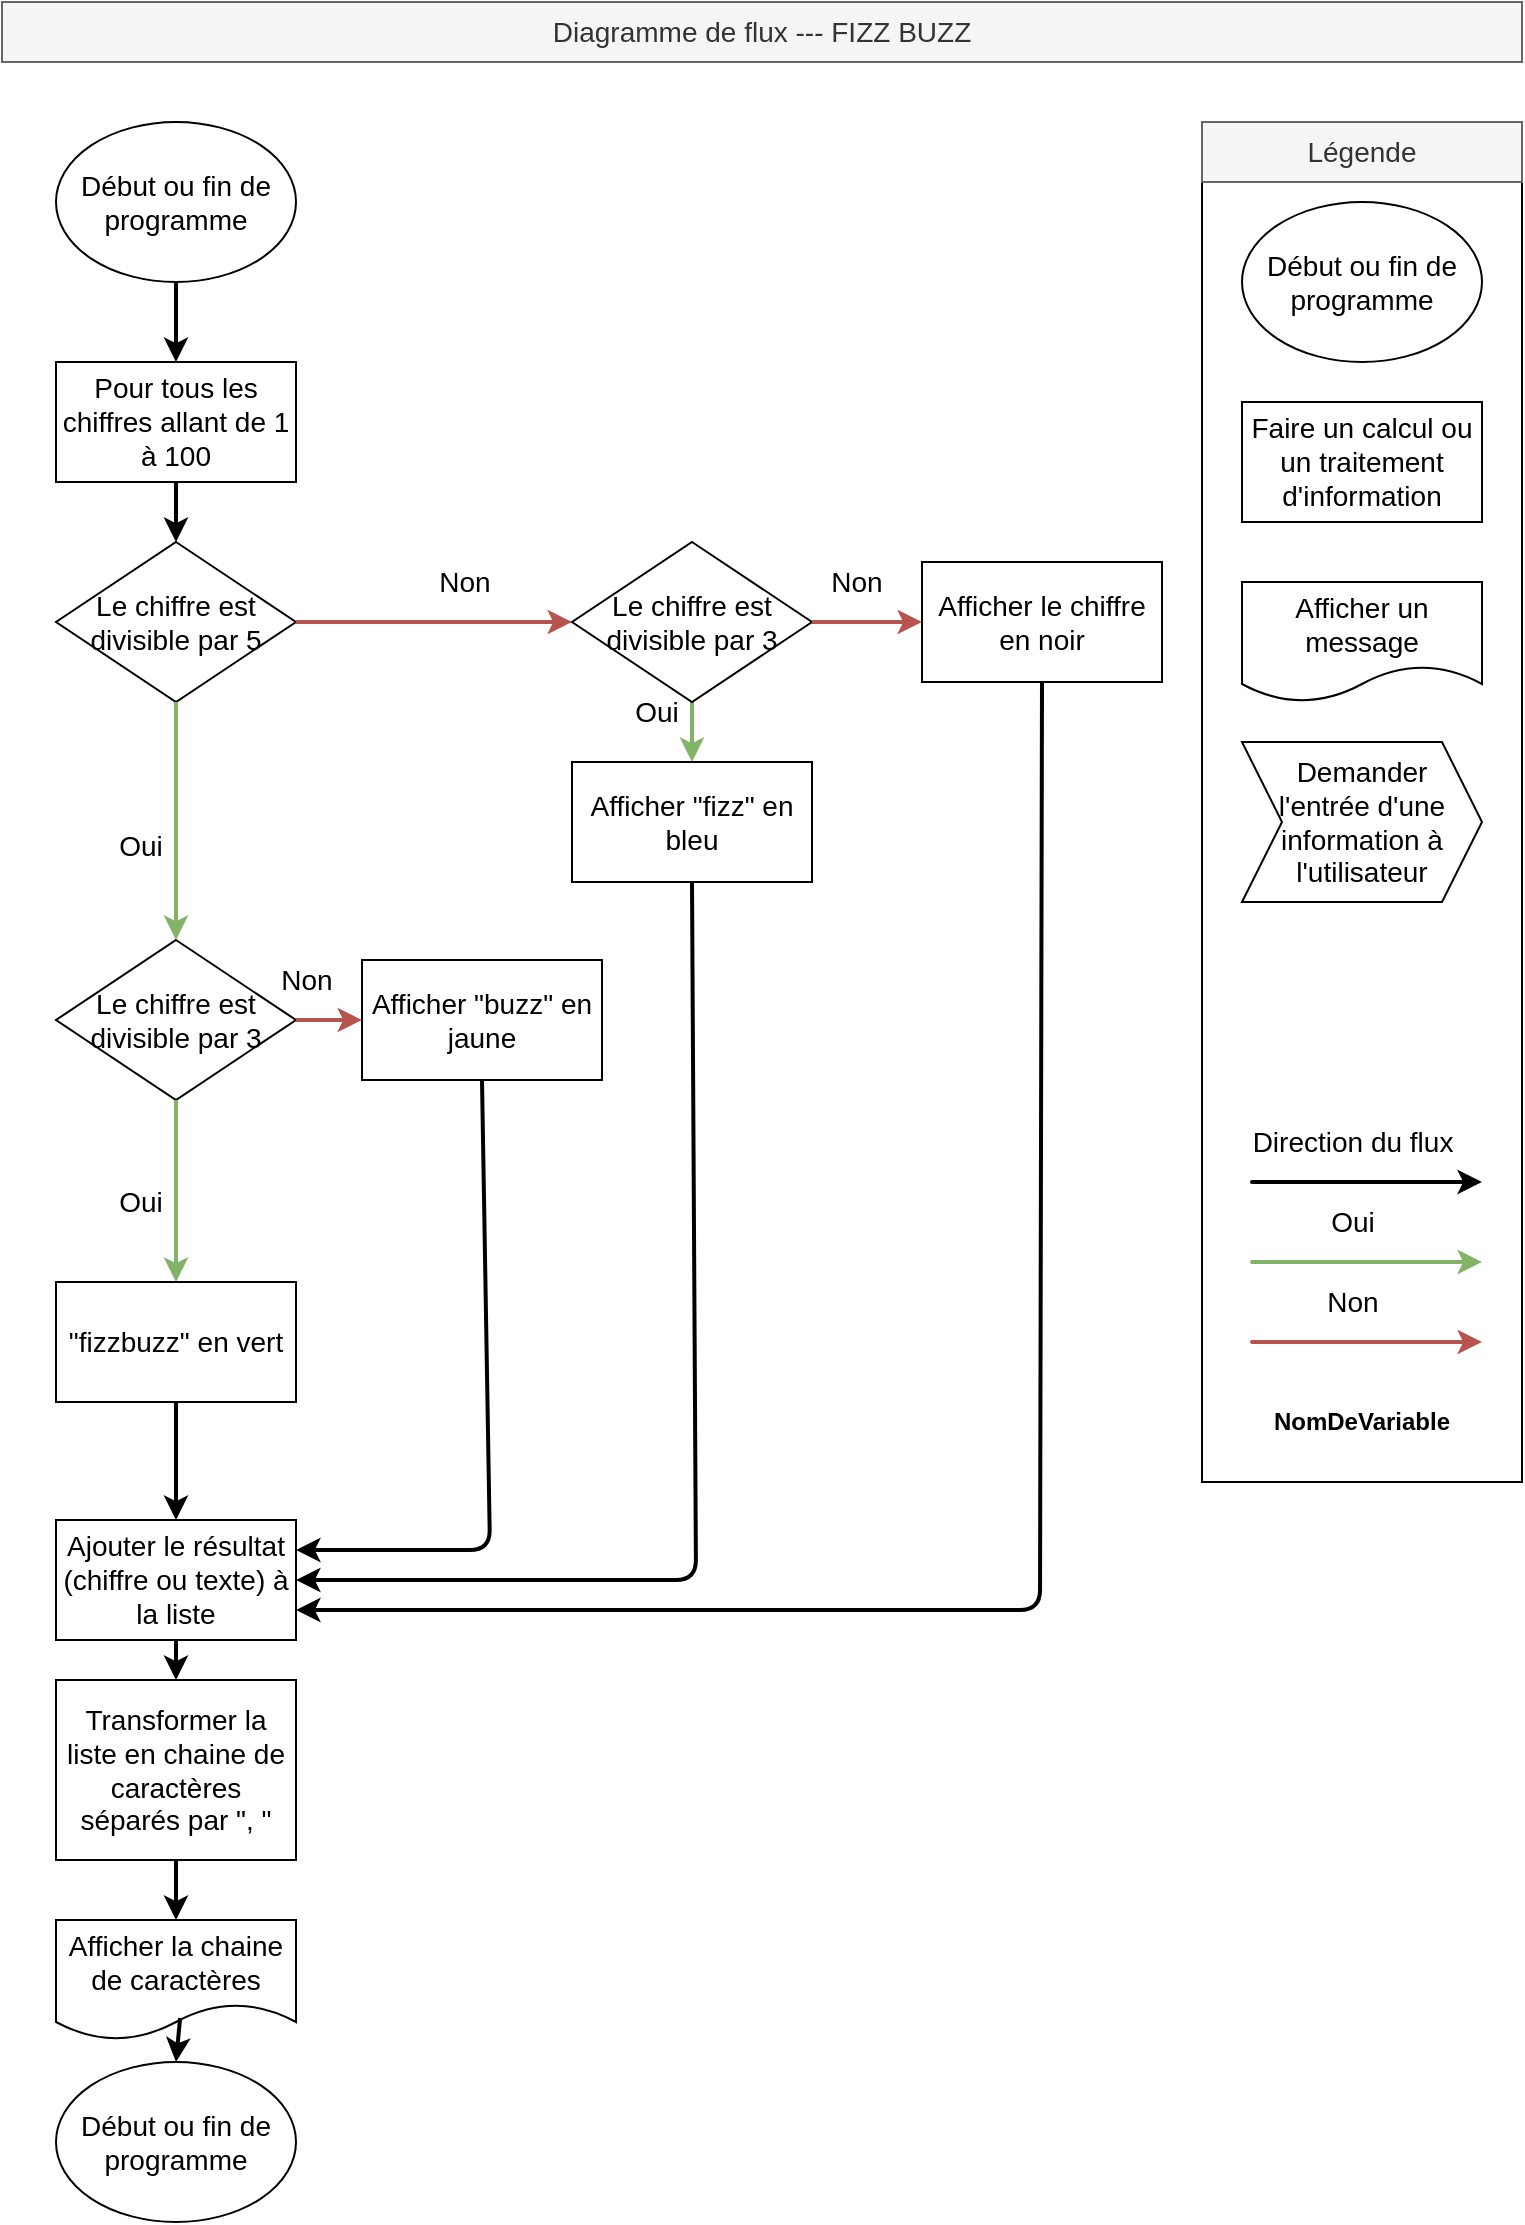 <mxfile version="13.6.5">
    <diagram id="yMDn3gZK7u8Tr68P5OTG" name="Page-1">
        <mxGraphModel dx="1122" dy="790" grid="1" gridSize="10" guides="1" tooltips="1" connect="1" arrows="1" fold="1" page="1" pageScale="1" pageWidth="827" pageHeight="1169" math="0" shadow="0">
            <root>
                <mxCell id="0"/>
                <mxCell id="1" parent="0"/>
                <mxCell id="Uj-P0ZPbIpnF5z45BxUF-1" value="Le chiffre est divisible par 5" style="rhombus;whiteSpace=wrap;html=1;fontSize=14;" parent="1" vertex="1">
                    <mxGeometry x="67" y="290" width="120" height="80" as="geometry"/>
                </mxCell>
                <mxCell id="Uj-P0ZPbIpnF5z45BxUF-2" value="Début ou fin de programme" style="ellipse;whiteSpace=wrap;html=1;fontSize=14;" parent="1" vertex="1">
                    <mxGeometry x="67" y="80" width="120" height="80" as="geometry"/>
                </mxCell>
                <mxCell id="Uj-P0ZPbIpnF5z45BxUF-3" value="Pour tous les chiffres allant de 1 à 100" style="rounded=0;whiteSpace=wrap;html=1;fontSize=14;" parent="1" vertex="1">
                    <mxGeometry x="67" y="200" width="120" height="60" as="geometry"/>
                </mxCell>
                <mxCell id="Uj-P0ZPbIpnF5z45BxUF-4" value="" style="endArrow=classic;html=1;fontSize=14;anchorPointDirection=0;strokeWidth=2;fillColor=#d5e8d4;strokeColor=#82b366;exitX=0.5;exitY=1;exitDx=0;exitDy=0;entryX=0.5;entryY=0;entryDx=0;entryDy=0;" parent="1" source="Uj-P0ZPbIpnF5z45BxUF-1" target="Uj-P0ZPbIpnF5z45BxUF-8" edge="1">
                    <mxGeometry width="50" height="50" relative="1" as="geometry">
                        <mxPoint x="227" y="410" as="sourcePoint"/>
                        <mxPoint x="127" y="450" as="targetPoint"/>
                        <Array as="points"/>
                    </mxGeometry>
                </mxCell>
                <mxCell id="Uj-P0ZPbIpnF5z45BxUF-5" value="Oui" style="edgeLabel;html=1;align=center;verticalAlign=middle;resizable=0;points=[];fontSize=14;" parent="Uj-P0ZPbIpnF5z45BxUF-4" vertex="1" connectable="0">
                    <mxGeometry x="0.5" y="2" relative="1" as="geometry">
                        <mxPoint x="-20" y="-18" as="offset"/>
                    </mxGeometry>
                </mxCell>
                <mxCell id="Uj-P0ZPbIpnF5z45BxUF-6" value="" style="endArrow=classic;html=1;fontSize=14;anchorPointDirection=0;strokeWidth=2;fillColor=#f8cecc;strokeColor=#b85450;exitX=1;exitY=0.5;exitDx=0;exitDy=0;entryX=0;entryY=0.5;entryDx=0;entryDy=0;" parent="1" source="Uj-P0ZPbIpnF5z45BxUF-1" target="Uj-P0ZPbIpnF5z45BxUF-16" edge="1">
                    <mxGeometry width="50" height="50" relative="1" as="geometry">
                        <mxPoint x="315" y="410" as="sourcePoint"/>
                        <mxPoint x="315" y="360" as="targetPoint"/>
                        <Array as="points"/>
                    </mxGeometry>
                </mxCell>
                <mxCell id="Uj-P0ZPbIpnF5z45BxUF-7" value="Non" style="edgeLabel;html=1;align=center;verticalAlign=middle;resizable=0;points=[];fontSize=14;" parent="Uj-P0ZPbIpnF5z45BxUF-6" vertex="1" connectable="0">
                    <mxGeometry x="0.5" y="2" relative="1" as="geometry">
                        <mxPoint x="-20" y="-18" as="offset"/>
                    </mxGeometry>
                </mxCell>
                <mxCell id="Uj-P0ZPbIpnF5z45BxUF-8" value="Le chiffre est divisible par 3" style="rhombus;whiteSpace=wrap;html=1;fontSize=14;" parent="1" vertex="1">
                    <mxGeometry x="67" y="489" width="120" height="80" as="geometry"/>
                </mxCell>
                <mxCell id="Uj-P0ZPbIpnF5z45BxUF-9" value="" style="endArrow=classic;html=1;fontSize=14;anchorPointDirection=0;strokeWidth=2;fillColor=#f8cecc;strokeColor=#b85450;exitX=1;exitY=0.5;exitDx=0;exitDy=0;entryX=0;entryY=0.5;entryDx=0;entryDy=0;" parent="1" source="Uj-P0ZPbIpnF5z45BxUF-8" target="Uj-P0ZPbIpnF5z45BxUF-53" edge="1">
                    <mxGeometry width="50" height="50" relative="1" as="geometry">
                        <mxPoint x="315" y="619" as="sourcePoint"/>
                        <mxPoint x="225" y="529" as="targetPoint"/>
                        <Array as="points"/>
                    </mxGeometry>
                </mxCell>
                <mxCell id="Uj-P0ZPbIpnF5z45BxUF-10" value="Non" style="edgeLabel;html=1;align=center;verticalAlign=middle;resizable=0;points=[];fontSize=14;" parent="Uj-P0ZPbIpnF5z45BxUF-9" vertex="1" connectable="0">
                    <mxGeometry x="0.5" y="2" relative="1" as="geometry">
                        <mxPoint x="-20" y="-18" as="offset"/>
                    </mxGeometry>
                </mxCell>
                <mxCell id="Uj-P0ZPbIpnF5z45BxUF-14" value="" style="endArrow=classic;html=1;fontSize=14;anchorPointDirection=0;strokeWidth=2;fillColor=#d5e8d4;strokeColor=#82b366;exitX=0.5;exitY=1;exitDx=0;exitDy=0;entryX=0.5;entryY=0;entryDx=0;entryDy=0;" parent="1" source="Uj-P0ZPbIpnF5z45BxUF-16" target="Uj-P0ZPbIpnF5z45BxUF-51" edge="1">
                    <mxGeometry width="50" height="50" relative="1" as="geometry">
                        <mxPoint x="475" y="400" as="sourcePoint"/>
                        <mxPoint x="385" y="400" as="targetPoint"/>
                        <Array as="points"/>
                    </mxGeometry>
                </mxCell>
                <mxCell id="Uj-P0ZPbIpnF5z45BxUF-15" value="Oui" style="edgeLabel;html=1;align=center;verticalAlign=middle;resizable=0;points=[];fontSize=14;" parent="Uj-P0ZPbIpnF5z45BxUF-14" vertex="1" connectable="0">
                    <mxGeometry x="0.5" y="2" relative="1" as="geometry">
                        <mxPoint x="-20" y="-18" as="offset"/>
                    </mxGeometry>
                </mxCell>
                <mxCell id="Uj-P0ZPbIpnF5z45BxUF-16" value="Le chiffre est divisible par 3" style="rhombus;whiteSpace=wrap;html=1;fontSize=14;" parent="1" vertex="1">
                    <mxGeometry x="325" y="290" width="120" height="80" as="geometry"/>
                </mxCell>
                <mxCell id="Uj-P0ZPbIpnF5z45BxUF-17" value="" style="endArrow=classic;html=1;fontSize=14;anchorPointDirection=0;strokeWidth=2;fillColor=#f8cecc;strokeColor=#b85450;exitX=1;exitY=0.5;exitDx=0;exitDy=0;entryX=0;entryY=0.5;entryDx=0;entryDy=0;" parent="1" source="Uj-P0ZPbIpnF5z45BxUF-16" target="Uj-P0ZPbIpnF5z45BxUF-54" edge="1">
                    <mxGeometry width="50" height="50" relative="1" as="geometry">
                        <mxPoint x="480" y="380" as="sourcePoint"/>
                        <mxPoint x="501" y="330" as="targetPoint"/>
                        <Array as="points"/>
                    </mxGeometry>
                </mxCell>
                <mxCell id="Uj-P0ZPbIpnF5z45BxUF-18" value="Non" style="edgeLabel;html=1;align=center;verticalAlign=middle;resizable=0;points=[];fontSize=14;" parent="Uj-P0ZPbIpnF5z45BxUF-17" vertex="1" connectable="0">
                    <mxGeometry x="0.5" y="2" relative="1" as="geometry">
                        <mxPoint x="-20" y="-18" as="offset"/>
                    </mxGeometry>
                </mxCell>
                <mxCell id="Uj-P0ZPbIpnF5z45BxUF-19" value="" style="endArrow=classic;html=1;fontSize=14;anchorPointDirection=0;strokeWidth=2;fillColor=#d5e8d4;strokeColor=#82b366;exitX=0.5;exitY=1;exitDx=0;exitDy=0;entryX=0.5;entryY=0;entryDx=0;entryDy=0;" parent="1" source="Uj-P0ZPbIpnF5z45BxUF-8" target="Uj-P0ZPbIpnF5z45BxUF-52" edge="1">
                    <mxGeometry width="50" height="50" relative="1" as="geometry">
                        <mxPoint x="87" y="609" as="sourcePoint"/>
                        <mxPoint x="127" y="660" as="targetPoint"/>
                        <Array as="points"/>
                    </mxGeometry>
                </mxCell>
                <mxCell id="Uj-P0ZPbIpnF5z45BxUF-20" value="Oui" style="edgeLabel;html=1;align=center;verticalAlign=middle;resizable=0;points=[];fontSize=14;" parent="Uj-P0ZPbIpnF5z45BxUF-19" vertex="1" connectable="0">
                    <mxGeometry x="0.5" y="2" relative="1" as="geometry">
                        <mxPoint x="-20" y="-18" as="offset"/>
                    </mxGeometry>
                </mxCell>
                <mxCell id="Uj-P0ZPbIpnF5z45BxUF-22" value="Ajouter le résultat (chiffre ou texte) à la liste" style="rounded=0;whiteSpace=wrap;html=1;fontSize=14;" parent="1" vertex="1">
                    <mxGeometry x="67" y="779" width="120" height="60" as="geometry"/>
                </mxCell>
                <mxCell id="Uj-P0ZPbIpnF5z45BxUF-23" value="" style="endArrow=classic;html=1;fontSize=14;anchorPointDirection=0;strokeWidth=2;exitX=0.5;exitY=1;exitDx=0;exitDy=0;entryX=0.5;entryY=0;entryDx=0;entryDy=0;" parent="1" source="Uj-P0ZPbIpnF5z45BxUF-52" target="Uj-P0ZPbIpnF5z45BxUF-22" edge="1">
                    <mxGeometry width="50" height="50" relative="1" as="geometry">
                        <mxPoint x="126.04" y="714.02" as="sourcePoint"/>
                        <mxPoint x="327" y="749" as="targetPoint"/>
                        <Array as="points"/>
                    </mxGeometry>
                </mxCell>
                <mxCell id="Uj-P0ZPbIpnF5z45BxUF-24" value="" style="endArrow=classic;html=1;fontSize=14;anchorPointDirection=0;strokeWidth=2;exitX=0.5;exitY=1;exitDx=0;exitDy=0;entryX=1;entryY=0.25;entryDx=0;entryDy=0;" parent="1" source="Uj-P0ZPbIpnF5z45BxUF-53" target="Uj-P0ZPbIpnF5z45BxUF-22" edge="1">
                    <mxGeometry width="50" height="50" relative="1" as="geometry">
                        <mxPoint x="284.04" y="554.02" as="sourcePoint"/>
                        <mxPoint x="355.96" y="659" as="targetPoint"/>
                        <Array as="points">
                            <mxPoint x="284" y="794"/>
                        </Array>
                    </mxGeometry>
                </mxCell>
                <mxCell id="Uj-P0ZPbIpnF5z45BxUF-25" value="" style="endArrow=classic;html=1;fontSize=14;anchorPointDirection=0;strokeWidth=2;exitX=0.5;exitY=1;exitDx=0;exitDy=0;entryX=1;entryY=0.5;entryDx=0;entryDy=0;" parent="1" source="Uj-P0ZPbIpnF5z45BxUF-51" target="Uj-P0ZPbIpnF5z45BxUF-22" edge="1">
                    <mxGeometry width="50" height="50" relative="1" as="geometry">
                        <mxPoint x="387.04" y="449.98" as="sourcePoint"/>
                        <mxPoint x="285" y="704.98" as="targetPoint"/>
                        <Array as="points">
                            <mxPoint x="387" y="809"/>
                        </Array>
                    </mxGeometry>
                </mxCell>
                <mxCell id="Uj-P0ZPbIpnF5z45BxUF-26" value="" style="endArrow=classic;html=1;fontSize=14;anchorPointDirection=0;strokeWidth=2;exitX=0.5;exitY=1;exitDx=0;exitDy=0;entryX=1;entryY=0.75;entryDx=0;entryDy=0;" parent="1" source="Uj-P0ZPbIpnF5z45BxUF-54" target="Uj-P0ZPbIpnF5z45BxUF-22" edge="1">
                    <mxGeometry width="50" height="50" relative="1" as="geometry">
                        <mxPoint x="558.96" y="355.98" as="sourcePoint"/>
                        <mxPoint x="409.96" y="1020.02" as="targetPoint"/>
                        <Array as="points">
                            <mxPoint x="559" y="824"/>
                        </Array>
                    </mxGeometry>
                </mxCell>
                <mxCell id="Uj-P0ZPbIpnF5z45BxUF-27" value="Transformer la liste en chaine de caractères séparés par &quot;, &quot;" style="rounded=0;whiteSpace=wrap;html=1;fontSize=14;" parent="1" vertex="1">
                    <mxGeometry x="67" y="859" width="120" height="90" as="geometry"/>
                </mxCell>
                <mxCell id="Uj-P0ZPbIpnF5z45BxUF-28" value="" style="endArrow=classic;html=1;fontSize=14;anchorPointDirection=0;strokeWidth=2;exitX=0.5;exitY=1;exitDx=0;exitDy=0;entryX=0.5;entryY=0;entryDx=0;entryDy=0;" parent="1" source="Uj-P0ZPbIpnF5z45BxUF-22" target="Uj-P0ZPbIpnF5z45BxUF-27" edge="1">
                    <mxGeometry width="50" height="50" relative="1" as="geometry">
                        <mxPoint x="135" y="859" as="sourcePoint"/>
                        <mxPoint x="127" y="879" as="targetPoint"/>
                        <Array as="points"/>
                    </mxGeometry>
                </mxCell>
                <mxCell id="Uj-P0ZPbIpnF5z45BxUF-29" value="" style="rounded=0;whiteSpace=wrap;html=1;" parent="1" vertex="1">
                    <mxGeometry x="640" y="80" width="160" height="680" as="geometry"/>
                </mxCell>
                <mxCell id="Uj-P0ZPbIpnF5z45BxUF-30" value="Début ou fin de programme" style="ellipse;whiteSpace=wrap;html=1;fontSize=14;" parent="1" vertex="1">
                    <mxGeometry x="660" y="120" width="120" height="80" as="geometry"/>
                </mxCell>
                <mxCell id="Uj-P0ZPbIpnF5z45BxUF-31" value="Faire un calcul ou un traitement d'information" style="rounded=0;whiteSpace=wrap;html=1;fontSize=14;" parent="1" vertex="1">
                    <mxGeometry x="660" y="220" width="120" height="60" as="geometry"/>
                </mxCell>
                <mxCell id="Uj-P0ZPbIpnF5z45BxUF-32" value="Légende" style="rounded=0;whiteSpace=wrap;html=1;fontSize=14;fillColor=#f5f5f5;strokeColor=#666666;fontColor=#333333;" parent="1" vertex="1">
                    <mxGeometry x="640" y="80" width="160" height="30" as="geometry"/>
                </mxCell>
                <mxCell id="Uj-P0ZPbIpnF5z45BxUF-33" value="Diagramme de flux --- FIZZ BUZZ" style="rounded=0;whiteSpace=wrap;html=1;fontSize=14;fillColor=#f5f5f5;strokeColor=#666666;fontColor=#333333;" parent="1" vertex="1">
                    <mxGeometry x="40" y="20" width="760" height="30" as="geometry"/>
                </mxCell>
                <mxCell id="Uj-P0ZPbIpnF5z45BxUF-34" value="" style="endArrow=classic;html=1;fontSize=14;anchorPointDirection=0;strokeWidth=2;" parent="1" edge="1">
                    <mxGeometry width="50" height="50" relative="1" as="geometry">
                        <mxPoint x="720" y="610" as="sourcePoint"/>
                        <mxPoint x="780" y="610" as="targetPoint"/>
                        <Array as="points">
                            <mxPoint x="660" y="610"/>
                        </Array>
                    </mxGeometry>
                </mxCell>
                <mxCell id="Uj-P0ZPbIpnF5z45BxUF-35" value="Direction du flux" style="edgeLabel;html=1;align=center;verticalAlign=middle;resizable=0;points=[];fontSize=14;" parent="Uj-P0ZPbIpnF5z45BxUF-34" vertex="1" connectable="0">
                    <mxGeometry x="0.5" y="2" relative="1" as="geometry">
                        <mxPoint x="-20" y="-18" as="offset"/>
                    </mxGeometry>
                </mxCell>
                <mxCell id="Uj-P0ZPbIpnF5z45BxUF-36" value="" style="endArrow=classic;html=1;fontSize=14;anchorPointDirection=0;strokeWidth=2;fillColor=#d5e8d4;strokeColor=#82b366;" parent="1" edge="1">
                    <mxGeometry width="50" height="50" relative="1" as="geometry">
                        <mxPoint x="720" y="650" as="sourcePoint"/>
                        <mxPoint x="780" y="650" as="targetPoint"/>
                        <Array as="points">
                            <mxPoint x="660" y="650"/>
                        </Array>
                    </mxGeometry>
                </mxCell>
                <mxCell id="Uj-P0ZPbIpnF5z45BxUF-37" value="Oui" style="edgeLabel;html=1;align=center;verticalAlign=middle;resizable=0;points=[];fontSize=14;" parent="Uj-P0ZPbIpnF5z45BxUF-36" vertex="1" connectable="0">
                    <mxGeometry x="0.5" y="2" relative="1" as="geometry">
                        <mxPoint x="-20" y="-18" as="offset"/>
                    </mxGeometry>
                </mxCell>
                <mxCell id="Uj-P0ZPbIpnF5z45BxUF-38" value="" style="endArrow=classic;html=1;fontSize=14;anchorPointDirection=0;strokeWidth=2;fillColor=#f8cecc;strokeColor=#b85450;" parent="1" edge="1">
                    <mxGeometry width="50" height="50" relative="1" as="geometry">
                        <mxPoint x="720" y="690" as="sourcePoint"/>
                        <mxPoint x="780" y="690" as="targetPoint"/>
                        <Array as="points">
                            <mxPoint x="660" y="690"/>
                        </Array>
                    </mxGeometry>
                </mxCell>
                <mxCell id="Uj-P0ZPbIpnF5z45BxUF-39" value="Non" style="edgeLabel;html=1;align=center;verticalAlign=middle;resizable=0;points=[];fontSize=14;" parent="Uj-P0ZPbIpnF5z45BxUF-38" vertex="1" connectable="0">
                    <mxGeometry x="0.5" y="2" relative="1" as="geometry">
                        <mxPoint x="-20" y="-18" as="offset"/>
                    </mxGeometry>
                </mxCell>
                <mxCell id="Uj-P0ZPbIpnF5z45BxUF-40" value="Afficher un message" style="shape=document;whiteSpace=wrap;html=1;boundedLbl=1;fontSize=14;" parent="1" vertex="1">
                    <mxGeometry x="660" y="310" width="120" height="60" as="geometry"/>
                </mxCell>
                <mxCell id="Uj-P0ZPbIpnF5z45BxUF-41" value="Demander&lt;br style=&quot;font-size: 14px;&quot;&gt;l'entrée d'une information à l'utilisateur" style="shape=step;perimeter=stepPerimeter;whiteSpace=wrap;html=1;fixedSize=1;fontSize=14;" parent="1" vertex="1">
                    <mxGeometry x="660" y="390" width="120" height="80" as="geometry"/>
                </mxCell>
                <mxCell id="Uj-P0ZPbIpnF5z45BxUF-42" value="&lt;b&gt;NomDeVariable&lt;/b&gt;" style="text;html=1;strokeColor=none;fillColor=none;align=center;verticalAlign=middle;whiteSpace=wrap;rounded=0;" parent="1" vertex="1">
                    <mxGeometry x="660" y="720" width="120" height="20" as="geometry"/>
                </mxCell>
                <mxCell id="Uj-P0ZPbIpnF5z45BxUF-43" value="Début ou fin de programme" style="ellipse;whiteSpace=wrap;html=1;fontSize=14;" parent="1" vertex="1">
                    <mxGeometry x="67" y="1050" width="120" height="80" as="geometry"/>
                </mxCell>
                <mxCell id="Uj-P0ZPbIpnF5z45BxUF-44" value="" style="endArrow=classic;html=1;fontSize=14;anchorPointDirection=0;strokeWidth=2;exitX=0.5;exitY=1;exitDx=0;exitDy=0;entryX=0.5;entryY=0;entryDx=0;entryDy=0;" parent="1" source="Uj-P0ZPbIpnF5z45BxUF-27" target="Uj-P0ZPbIpnF5z45BxUF-47" edge="1">
                    <mxGeometry width="50" height="50" relative="1" as="geometry">
                        <mxPoint x="330" y="959" as="sourcePoint"/>
                        <mxPoint x="330" y="1039" as="targetPoint"/>
                        <Array as="points"/>
                    </mxGeometry>
                </mxCell>
                <mxCell id="Uj-P0ZPbIpnF5z45BxUF-45" value="" style="endArrow=classic;html=1;fontSize=14;anchorPointDirection=0;strokeWidth=2;exitX=0.5;exitY=1;exitDx=0;exitDy=0;" parent="1" source="Uj-P0ZPbIpnF5z45BxUF-2" target="Uj-P0ZPbIpnF5z45BxUF-3" edge="1">
                    <mxGeometry width="50" height="50" relative="1" as="geometry">
                        <mxPoint x="260" y="170" as="sourcePoint"/>
                        <mxPoint x="260" y="250" as="targetPoint"/>
                        <Array as="points"/>
                    </mxGeometry>
                </mxCell>
                <mxCell id="Uj-P0ZPbIpnF5z45BxUF-46" value="" style="endArrow=classic;html=1;fontSize=14;anchorPointDirection=0;strokeWidth=2;exitX=0.5;exitY=1;exitDx=0;exitDy=0;entryX=0.5;entryY=0;entryDx=0;entryDy=0;" parent="1" source="Uj-P0ZPbIpnF5z45BxUF-3" target="Uj-P0ZPbIpnF5z45BxUF-1" edge="1">
                    <mxGeometry width="50" height="50" relative="1" as="geometry">
                        <mxPoint x="330" y="160" as="sourcePoint"/>
                        <mxPoint x="330" y="240" as="targetPoint"/>
                        <Array as="points"/>
                    </mxGeometry>
                </mxCell>
                <mxCell id="Uj-P0ZPbIpnF5z45BxUF-47" value="Afficher la chaine de caractères" style="shape=document;whiteSpace=wrap;html=1;boundedLbl=1;fontSize=14;" parent="1" vertex="1">
                    <mxGeometry x="67" y="979" width="120" height="60" as="geometry"/>
                </mxCell>
                <mxCell id="Uj-P0ZPbIpnF5z45BxUF-48" value="" style="endArrow=classic;html=1;fontSize=14;anchorPointDirection=0;strokeWidth=2;exitX=0.517;exitY=0.817;exitDx=0;exitDy=0;entryX=0.5;entryY=0;entryDx=0;entryDy=0;exitPerimeter=0;" parent="1" source="Uj-P0ZPbIpnF5z45BxUF-47" target="Uj-P0ZPbIpnF5z45BxUF-43" edge="1">
                    <mxGeometry width="50" height="50" relative="1" as="geometry">
                        <mxPoint x="127" y="949" as="sourcePoint"/>
                        <mxPoint x="127" y="979" as="targetPoint"/>
                        <Array as="points"/>
                    </mxGeometry>
                </mxCell>
                <mxCell id="Uj-P0ZPbIpnF5z45BxUF-51" value="Afficher &quot;fizz&quot; en bleu" style="rounded=0;whiteSpace=wrap;html=1;fontSize=14;" parent="1" vertex="1">
                    <mxGeometry x="325" y="400" width="120" height="60" as="geometry"/>
                </mxCell>
                <mxCell id="Uj-P0ZPbIpnF5z45BxUF-52" value="&quot;fizzbuzz&quot; en vert" style="rounded=0;whiteSpace=wrap;html=1;fontSize=14;" parent="1" vertex="1">
                    <mxGeometry x="67" y="660" width="120" height="60" as="geometry"/>
                </mxCell>
                <mxCell id="Uj-P0ZPbIpnF5z45BxUF-53" value="Afficher &quot;buzz&quot; en jaune" style="rounded=0;whiteSpace=wrap;html=1;fontSize=14;" parent="1" vertex="1">
                    <mxGeometry x="220" y="499" width="120" height="60" as="geometry"/>
                </mxCell>
                <mxCell id="Uj-P0ZPbIpnF5z45BxUF-54" value="Afficher le chiffre en noir" style="rounded=0;whiteSpace=wrap;html=1;fontSize=14;" parent="1" vertex="1">
                    <mxGeometry x="500" y="300" width="120" height="60" as="geometry"/>
                </mxCell>
            </root>
        </mxGraphModel>
    </diagram>
</mxfile>